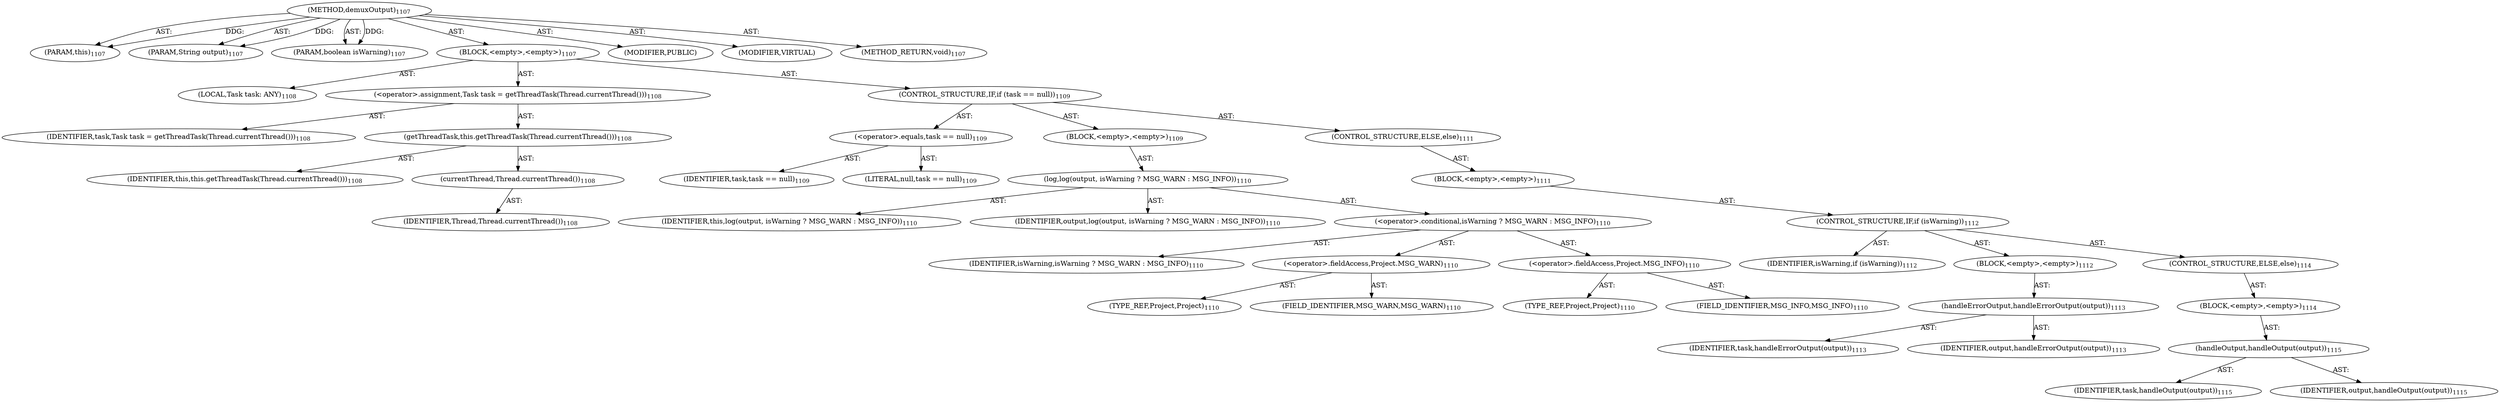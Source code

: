 digraph "demuxOutput" {  
"111669149757" [label = <(METHOD,demuxOutput)<SUB>1107</SUB>> ]
"115964117040" [label = <(PARAM,this)<SUB>1107</SUB>> ]
"115964117125" [label = <(PARAM,String output)<SUB>1107</SUB>> ]
"115964117126" [label = <(PARAM,boolean isWarning)<SUB>1107</SUB>> ]
"25769803868" [label = <(BLOCK,&lt;empty&gt;,&lt;empty&gt;)<SUB>1107</SUB>> ]
"94489280548" [label = <(LOCAL,Task task: ANY)<SUB>1108</SUB>> ]
"30064771410" [label = <(&lt;operator&gt;.assignment,Task task = getThreadTask(Thread.currentThread()))<SUB>1108</SUB>> ]
"68719477103" [label = <(IDENTIFIER,task,Task task = getThreadTask(Thread.currentThread()))<SUB>1108</SUB>> ]
"30064771411" [label = <(getThreadTask,this.getThreadTask(Thread.currentThread()))<SUB>1108</SUB>> ]
"68719476801" [label = <(IDENTIFIER,this,this.getThreadTask(Thread.currentThread()))<SUB>1108</SUB>> ]
"30064771412" [label = <(currentThread,Thread.currentThread())<SUB>1108</SUB>> ]
"68719477104" [label = <(IDENTIFIER,Thread,Thread.currentThread())<SUB>1108</SUB>> ]
"47244640277" [label = <(CONTROL_STRUCTURE,IF,if (task == null))<SUB>1109</SUB>> ]
"30064771413" [label = <(&lt;operator&gt;.equals,task == null)<SUB>1109</SUB>> ]
"68719477105" [label = <(IDENTIFIER,task,task == null)<SUB>1109</SUB>> ]
"90194313265" [label = <(LITERAL,null,task == null)<SUB>1109</SUB>> ]
"25769803869" [label = <(BLOCK,&lt;empty&gt;,&lt;empty&gt;)<SUB>1109</SUB>> ]
"30064771414" [label = <(log,log(output, isWarning ? MSG_WARN : MSG_INFO))<SUB>1110</SUB>> ]
"68719476802" [label = <(IDENTIFIER,this,log(output, isWarning ? MSG_WARN : MSG_INFO))<SUB>1110</SUB>> ]
"68719477106" [label = <(IDENTIFIER,output,log(output, isWarning ? MSG_WARN : MSG_INFO))<SUB>1110</SUB>> ]
"30064771415" [label = <(&lt;operator&gt;.conditional,isWarning ? MSG_WARN : MSG_INFO)<SUB>1110</SUB>> ]
"68719477107" [label = <(IDENTIFIER,isWarning,isWarning ? MSG_WARN : MSG_INFO)<SUB>1110</SUB>> ]
"30064771416" [label = <(&lt;operator&gt;.fieldAccess,Project.MSG_WARN)<SUB>1110</SUB>> ]
"180388626443" [label = <(TYPE_REF,Project,Project)<SUB>1110</SUB>> ]
"55834574917" [label = <(FIELD_IDENTIFIER,MSG_WARN,MSG_WARN)<SUB>1110</SUB>> ]
"30064771417" [label = <(&lt;operator&gt;.fieldAccess,Project.MSG_INFO)<SUB>1110</SUB>> ]
"180388626444" [label = <(TYPE_REF,Project,Project)<SUB>1110</SUB>> ]
"55834574918" [label = <(FIELD_IDENTIFIER,MSG_INFO,MSG_INFO)<SUB>1110</SUB>> ]
"47244640278" [label = <(CONTROL_STRUCTURE,ELSE,else)<SUB>1111</SUB>> ]
"25769803870" [label = <(BLOCK,&lt;empty&gt;,&lt;empty&gt;)<SUB>1111</SUB>> ]
"47244640279" [label = <(CONTROL_STRUCTURE,IF,if (isWarning))<SUB>1112</SUB>> ]
"68719477108" [label = <(IDENTIFIER,isWarning,if (isWarning))<SUB>1112</SUB>> ]
"25769803871" [label = <(BLOCK,&lt;empty&gt;,&lt;empty&gt;)<SUB>1112</SUB>> ]
"30064771418" [label = <(handleErrorOutput,handleErrorOutput(output))<SUB>1113</SUB>> ]
"68719477109" [label = <(IDENTIFIER,task,handleErrorOutput(output))<SUB>1113</SUB>> ]
"68719477110" [label = <(IDENTIFIER,output,handleErrorOutput(output))<SUB>1113</SUB>> ]
"47244640280" [label = <(CONTROL_STRUCTURE,ELSE,else)<SUB>1114</SUB>> ]
"25769803872" [label = <(BLOCK,&lt;empty&gt;,&lt;empty&gt;)<SUB>1114</SUB>> ]
"30064771419" [label = <(handleOutput,handleOutput(output))<SUB>1115</SUB>> ]
"68719477111" [label = <(IDENTIFIER,task,handleOutput(output))<SUB>1115</SUB>> ]
"68719477112" [label = <(IDENTIFIER,output,handleOutput(output))<SUB>1115</SUB>> ]
"133143986345" [label = <(MODIFIER,PUBLIC)> ]
"133143986346" [label = <(MODIFIER,VIRTUAL)> ]
"128849018941" [label = <(METHOD_RETURN,void)<SUB>1107</SUB>> ]
  "111669149757" -> "115964117040"  [ label = "AST: "] 
  "111669149757" -> "115964117125"  [ label = "AST: "] 
  "111669149757" -> "115964117126"  [ label = "AST: "] 
  "111669149757" -> "25769803868"  [ label = "AST: "] 
  "111669149757" -> "133143986345"  [ label = "AST: "] 
  "111669149757" -> "133143986346"  [ label = "AST: "] 
  "111669149757" -> "128849018941"  [ label = "AST: "] 
  "25769803868" -> "94489280548"  [ label = "AST: "] 
  "25769803868" -> "30064771410"  [ label = "AST: "] 
  "25769803868" -> "47244640277"  [ label = "AST: "] 
  "30064771410" -> "68719477103"  [ label = "AST: "] 
  "30064771410" -> "30064771411"  [ label = "AST: "] 
  "30064771411" -> "68719476801"  [ label = "AST: "] 
  "30064771411" -> "30064771412"  [ label = "AST: "] 
  "30064771412" -> "68719477104"  [ label = "AST: "] 
  "47244640277" -> "30064771413"  [ label = "AST: "] 
  "47244640277" -> "25769803869"  [ label = "AST: "] 
  "47244640277" -> "47244640278"  [ label = "AST: "] 
  "30064771413" -> "68719477105"  [ label = "AST: "] 
  "30064771413" -> "90194313265"  [ label = "AST: "] 
  "25769803869" -> "30064771414"  [ label = "AST: "] 
  "30064771414" -> "68719476802"  [ label = "AST: "] 
  "30064771414" -> "68719477106"  [ label = "AST: "] 
  "30064771414" -> "30064771415"  [ label = "AST: "] 
  "30064771415" -> "68719477107"  [ label = "AST: "] 
  "30064771415" -> "30064771416"  [ label = "AST: "] 
  "30064771415" -> "30064771417"  [ label = "AST: "] 
  "30064771416" -> "180388626443"  [ label = "AST: "] 
  "30064771416" -> "55834574917"  [ label = "AST: "] 
  "30064771417" -> "180388626444"  [ label = "AST: "] 
  "30064771417" -> "55834574918"  [ label = "AST: "] 
  "47244640278" -> "25769803870"  [ label = "AST: "] 
  "25769803870" -> "47244640279"  [ label = "AST: "] 
  "47244640279" -> "68719477108"  [ label = "AST: "] 
  "47244640279" -> "25769803871"  [ label = "AST: "] 
  "47244640279" -> "47244640280"  [ label = "AST: "] 
  "25769803871" -> "30064771418"  [ label = "AST: "] 
  "30064771418" -> "68719477109"  [ label = "AST: "] 
  "30064771418" -> "68719477110"  [ label = "AST: "] 
  "47244640280" -> "25769803872"  [ label = "AST: "] 
  "25769803872" -> "30064771419"  [ label = "AST: "] 
  "30064771419" -> "68719477111"  [ label = "AST: "] 
  "30064771419" -> "68719477112"  [ label = "AST: "] 
  "111669149757" -> "115964117040"  [ label = "DDG: "] 
  "111669149757" -> "115964117125"  [ label = "DDG: "] 
  "111669149757" -> "115964117126"  [ label = "DDG: "] 
}

